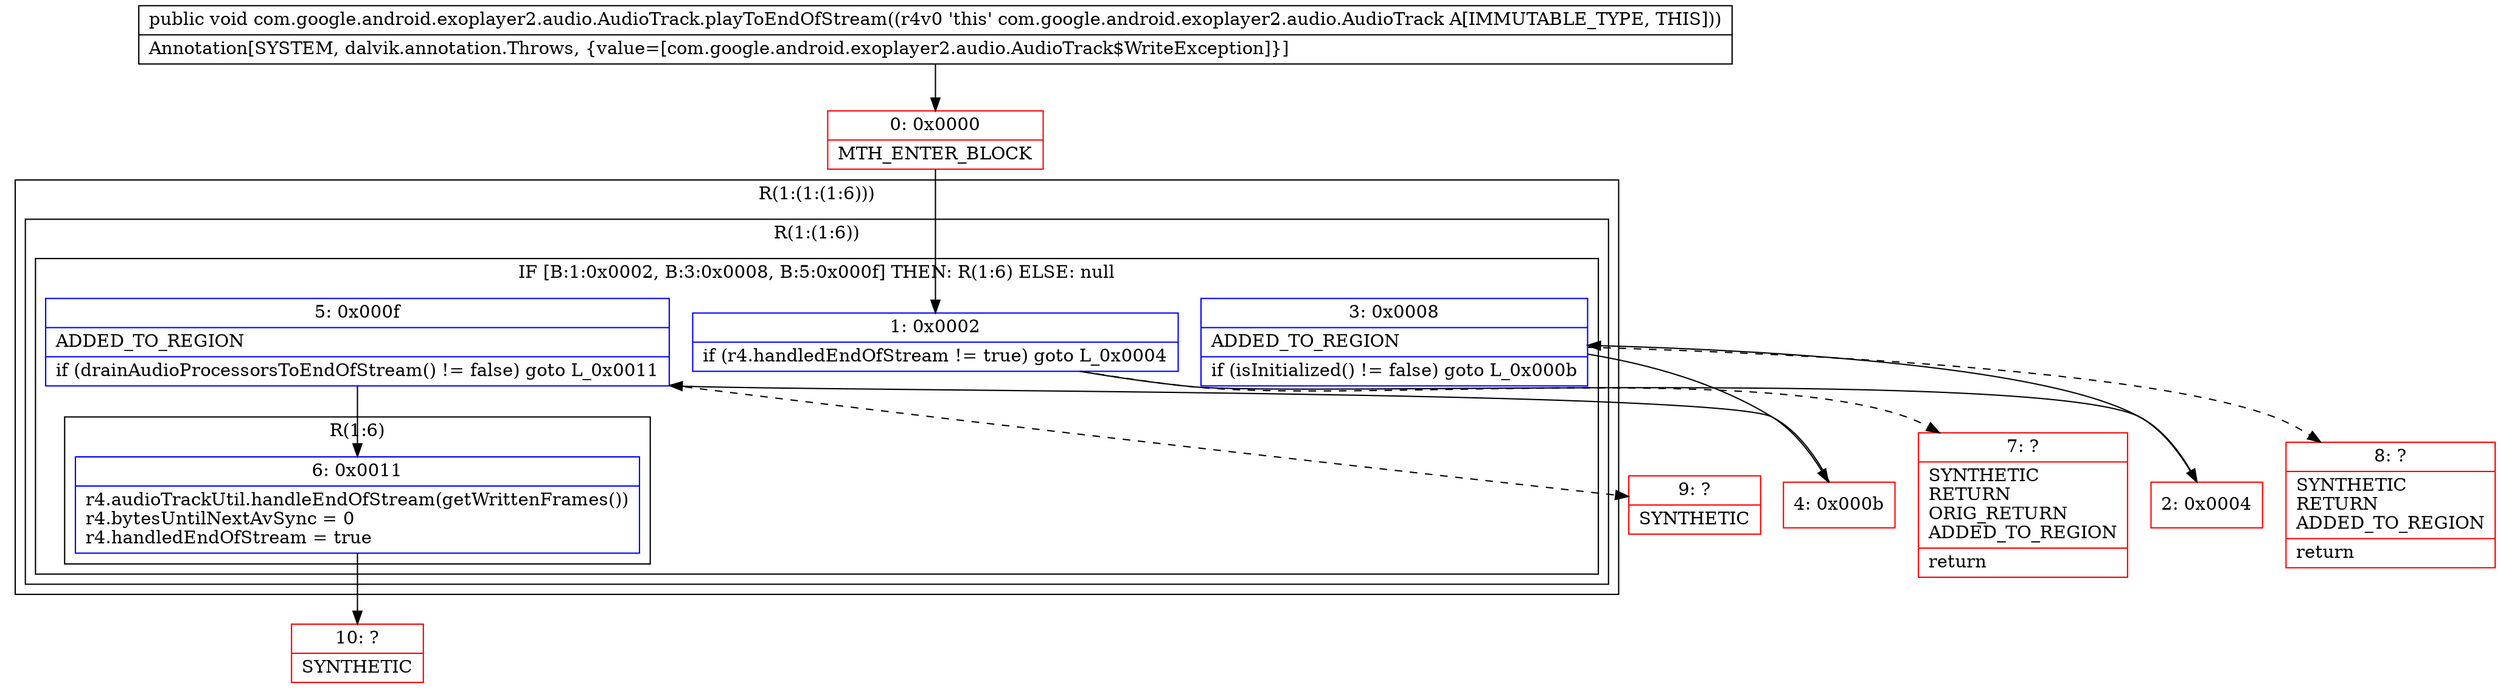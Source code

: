 digraph "CFG forcom.google.android.exoplayer2.audio.AudioTrack.playToEndOfStream()V" {
subgraph cluster_Region_790436909 {
label = "R(1:(1:(1:6)))";
node [shape=record,color=blue];
subgraph cluster_Region_1076368584 {
label = "R(1:(1:6))";
node [shape=record,color=blue];
subgraph cluster_IfRegion_1617598936 {
label = "IF [B:1:0x0002, B:3:0x0008, B:5:0x000f] THEN: R(1:6) ELSE: null";
node [shape=record,color=blue];
Node_1 [shape=record,label="{1\:\ 0x0002|if (r4.handledEndOfStream != true) goto L_0x0004\l}"];
Node_3 [shape=record,label="{3\:\ 0x0008|ADDED_TO_REGION\l|if (isInitialized() != false) goto L_0x000b\l}"];
Node_5 [shape=record,label="{5\:\ 0x000f|ADDED_TO_REGION\l|if (drainAudioProcessorsToEndOfStream() != false) goto L_0x0011\l}"];
subgraph cluster_Region_498145367 {
label = "R(1:6)";
node [shape=record,color=blue];
Node_6 [shape=record,label="{6\:\ 0x0011|r4.audioTrackUtil.handleEndOfStream(getWrittenFrames())\lr4.bytesUntilNextAvSync = 0\lr4.handledEndOfStream = true\l}"];
}
}
}
}
Node_0 [shape=record,color=red,label="{0\:\ 0x0000|MTH_ENTER_BLOCK\l}"];
Node_2 [shape=record,color=red,label="{2\:\ 0x0004}"];
Node_4 [shape=record,color=red,label="{4\:\ 0x000b}"];
Node_7 [shape=record,color=red,label="{7\:\ ?|SYNTHETIC\lRETURN\lORIG_RETURN\lADDED_TO_REGION\l|return\l}"];
Node_8 [shape=record,color=red,label="{8\:\ ?|SYNTHETIC\lRETURN\lADDED_TO_REGION\l|return\l}"];
Node_9 [shape=record,color=red,label="{9\:\ ?|SYNTHETIC\l}"];
Node_10 [shape=record,color=red,label="{10\:\ ?|SYNTHETIC\l}"];
MethodNode[shape=record,label="{public void com.google.android.exoplayer2.audio.AudioTrack.playToEndOfStream((r4v0 'this' com.google.android.exoplayer2.audio.AudioTrack A[IMMUTABLE_TYPE, THIS]))  | Annotation[SYSTEM, dalvik.annotation.Throws, \{value=[com.google.android.exoplayer2.audio.AudioTrack$WriteException]\}]\l}"];
MethodNode -> Node_0;
Node_1 -> Node_2;
Node_1 -> Node_7[style=dashed];
Node_3 -> Node_4;
Node_3 -> Node_8[style=dashed];
Node_5 -> Node_6;
Node_5 -> Node_9[style=dashed];
Node_6 -> Node_10;
Node_0 -> Node_1;
Node_2 -> Node_3;
Node_4 -> Node_5;
}

